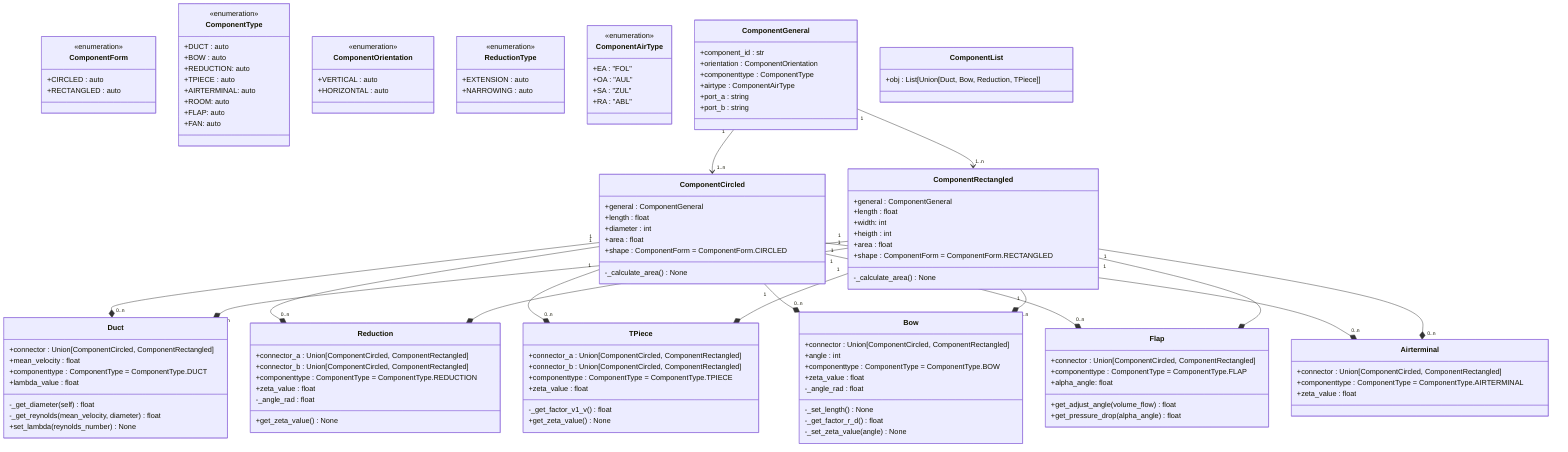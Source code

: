 ﻿classDiagram
    class ComponentForm{
        <<enumeration>>
        +CIRCLED : auto
        +RECTANGLED : auto
    }

    class ComponentType{
        <<enumeration>>
        +DUCT : auto
        +BOW : auto
        +REDUCTION: auto
        +TPIECE : auto
        +AIRTERMINAL: auto
        +ROOM: auto
        +FLAP: auto
        +FAN: auto
    }

    class ComponentOrientation{
        <<enumeration>>
        +VERTICAL : auto
        +HORIZONTAL : auto
    }

    class ReductionType{
        <<enumeration>>
        +EXTENSION : auto
        +NARROWING : auto
    }

    class ComponentAirType{
        <<enumeration>>
        +EA : "FOL"
        +OA : "AUL"
        +SA : "ZUL"
        +RA : "ABL"
    }

    class ComponentGeneral{
        +component_id : str
        +orientation : ComponentOrientation
        +componenttype : ComponentType
        +airtype : ComponentAirType
        +port_a : string
        +port_b : string
    }


    class ComponentCircled{
        +general : ComponentGeneral
        +length : float
        +diameter : int
        +area : float
        +shape : ComponentForm = ComponentForm.CIRCLED
        -_calculate_area() None
    }

    class ComponentRectangled{
        +general : ComponentGeneral
        +length : float
        +width: int
        +heigth : int
        +area : float
        +shape : ComponentForm = ComponentForm.RECTANGLED
        -_calculate_area() None
    }

    class Duct{
        +connector : Union[ComponentCircled, ComponentRectangled]
        +mean_velocity : float
        +componenttype : ComponentType = ComponentType.DUCT
        +lambda_value : float 
        -_get_diameter(self) float
        -_get_reynolds(mean_velocity, diameter) float
        +set_lambda(reynolds_number) None
        }

    class Reduction{
        +connector_a : Union[ComponentCircled, ComponentRectangled]
        +connector_b : Union[ComponentCircled, ComponentRectangled]
        +componenttype : ComponentType = ComponentType.REDUCTION
        +zeta_value : float 
        -_angle_rad : float
        +get_zeta_value() None
    }

    class TPiece{
        +connector_a : Union[ComponentCircled, ComponentRectangled]
        +connector_b : Union[ComponentCircled, ComponentRectangled]
        +componenttype : ComponentType = ComponentType.TPIECE
        +zeta_value : float
        -_get_factor_v1_v() float
        +get_zeta_value() None
    }

    class Bow{
        +connector : Union[ComponentCircled, ComponentRectangled]
        +angle : int
        +componenttype : ComponentType = ComponentType.BOW
        +zeta_value : float
        -_angle_rad : float
        -_set_length() None
        -_get_factor_r_d() float
        -_set_zeta_value(angle) None
    }

    class Flap{
        +connector : Union[ComponentCircled, ComponentRectangled]
        +componenttype : ComponentType = ComponentType.FLAP
        +alpha_angle: float
        +get_adjust_angle(volume_flow) float
        +get_pressure_drop(alpha_angle) float
    }

    class Airterminal{
        +connector : Union[ComponentCircled, ComponentRectangled]
        +componenttype : ComponentType = ComponentType.AIRTERMINAL
        +zeta_value : float
    }

    class ComponentList{
        +obj : List[Union[Duct, Bow, Reduction, TPiece]]
    }

    ComponentGeneral "1" --> "1..n" ComponentCircled
    ComponentGeneral "1" --> "1..n" ComponentRectangled
    ComponentCircled "1" --* "0..n" Duct
    ComponentRectangled "1" --* "0..n" Duct
    ComponentCircled "1" --* "0..n" Reduction
    ComponentRectangled "1" --* "0..n" Reduction
    ComponentCircled "1" --* "0..n" TPiece
    ComponentRectangled "1" --* "0..n" TPiece
    ComponentCircled "1" --* "0..n" Bow
    ComponentRectangled "1" --* "0..n" Bow
    ComponentCircled "1" --* "0..n" Flap
    ComponentRectangled "1" --* "0..n" Flap
    ComponentCircled "1" --* "0..n" Airterminal
    ComponentRectangled "1" --* "0..n" Airterminal
